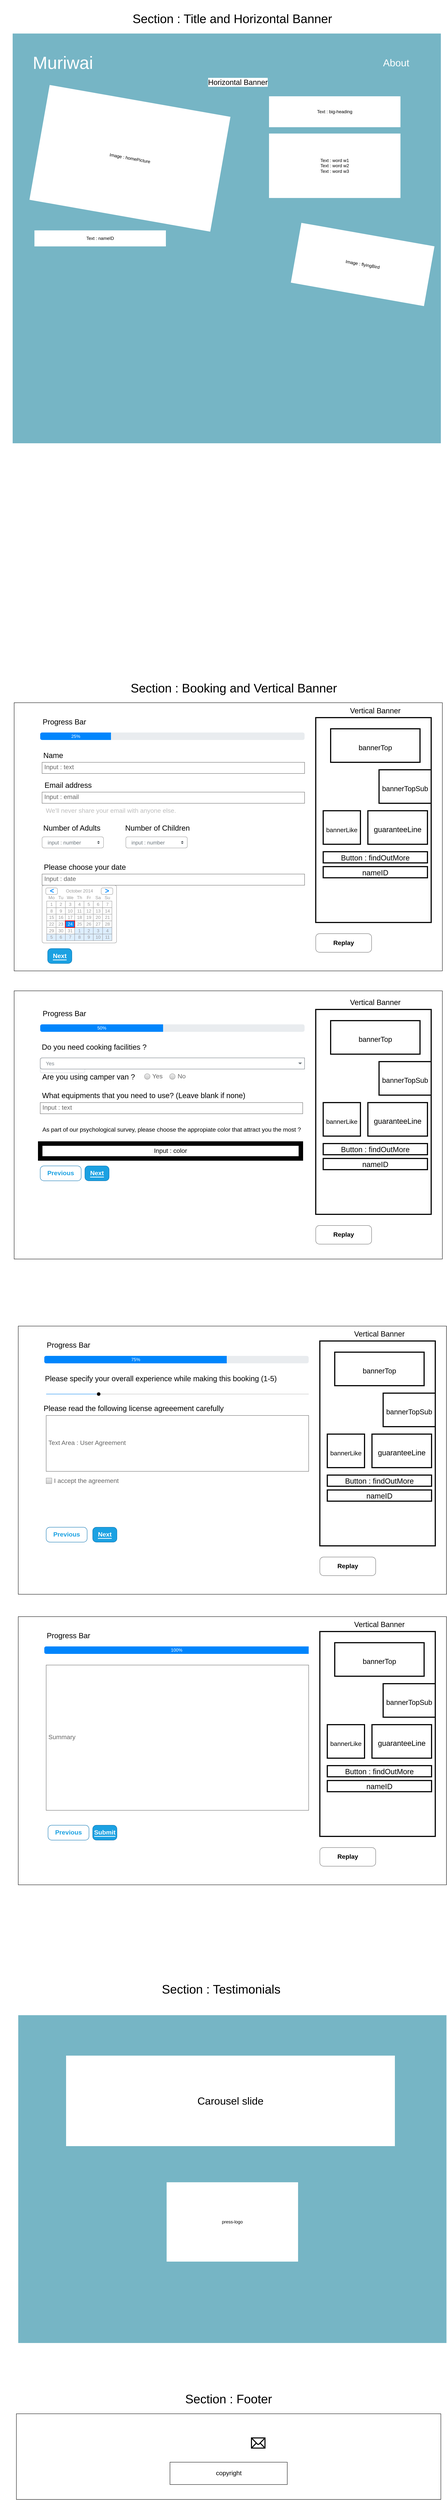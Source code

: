 <mxfile version="14.7.6" type="device"><diagram name="Page-1" id="c9db0220-8083-56f3-ca83-edcdcd058819"><mxGraphModel dx="4755" dy="4338.5" grid="1" gridSize="10" guides="1" tooltips="1" connect="1" arrows="1" fold="1" page="1" pageScale="1.5" pageWidth="826" pageHeight="1169" background="#ffffff" math="0" shadow="0"><root><mxCell id="0" style=";html=1;"/><mxCell id="1" style=";html=1;" parent="0"/><mxCell id="3d76a8aef4d5c911-1" value="" style="html=1;shadow=0;dashed=0;shape=mxgraph.bootstrap.rect;strokeColor=none;whiteSpace=wrap;rounded=0;fontSize=12;fontColor=#000000;align=center;fillColor=#76b5c5;" parent="1" vertex="1"><mxGeometry x="45" y="-1640" width="1150" height="1100" as="geometry"/></mxCell><mxCell id="3d76a8aef4d5c911-2" value="&lt;font style=&quot;font-size: 47px&quot; color=&quot;#FFFFFF&quot;&gt;Muriwai&lt;/font&gt;" style="html=1;shadow=0;dashed=0;fillColor=none;strokeColor=none;shape=mxgraph.bootstrap.rect;fontColor=#999999;fontSize=14;whiteSpace=wrap;strokeWidth=17;" parent="3d76a8aef4d5c911-1" vertex="1"><mxGeometry width="270" height="157.612" as="geometry"/></mxCell><mxCell id="3d76a8aef4d5c911-10" value="&lt;font style=&quot;font-size: 27px&quot; color=&quot;#FFFFFF&quot;&gt;About&lt;/font&gt;" style="html=1;shadow=0;dashed=0;fillColor=none;strokeColor=none;shape=mxgraph.bootstrap.rect;fontColor=#999999;whiteSpace=wrap;" parent="3d76a8aef4d5c911-1" vertex="1"><mxGeometry x="910" width="240" height="157.612" as="geometry"/></mxCell><mxCell id="VClhwx2VNeh-4XmsQfvC-4" value="Image : homePicture" style="rounded=0;whiteSpace=wrap;html=1;strokeWidth=3;strokeColor=#FFFFFF;rotation=10;fillColor=#FFFFFF;" vertex="1" parent="3d76a8aef4d5c911-1"><mxGeometry x="70" y="180" width="490" height="310" as="geometry"/></mxCell><mxCell id="VClhwx2VNeh-4XmsQfvC-5" value="Text : big-heading" style="rounded=0;whiteSpace=wrap;html=1;strokeColor=#FFFFFF;strokeWidth=3;fillColor=#FFFFFF;" vertex="1" parent="3d76a8aef4d5c911-1"><mxGeometry x="690" y="170" width="350" height="80" as="geometry"/></mxCell><mxCell id="VClhwx2VNeh-4XmsQfvC-6" value="&lt;div&gt;Text : word w1&lt;/div&gt;&lt;div&gt;Text : word w2&lt;/div&gt;&lt;div&gt;Text : word w3&lt;br&gt;&lt;/div&gt;" style="rounded=0;whiteSpace=wrap;html=1;strokeColor=#FFFFFF;strokeWidth=3;fillColor=#FFFFFF;" vertex="1" parent="3d76a8aef4d5c911-1"><mxGeometry x="690" y="270" width="350" height="170" as="geometry"/></mxCell><mxCell id="VClhwx2VNeh-4XmsQfvC-7" value="Image : flyingBird" style="rounded=0;whiteSpace=wrap;html=1;strokeWidth=3;strokeColor=#FFFFFF;rotation=10;fillColor=#FFFFFF;" vertex="1" parent="3d76a8aef4d5c911-1"><mxGeometry x="760" y="540" width="360" height="160" as="geometry"/></mxCell><mxCell id="VClhwx2VNeh-4XmsQfvC-9" value="Text : nameID" style="rounded=0;whiteSpace=wrap;html=1;strokeColor=#FFFFFF;strokeWidth=3;fillColor=#FFFFFF;" vertex="1" parent="3d76a8aef4d5c911-1"><mxGeometry x="60" y="530" width="350" height="40" as="geometry"/></mxCell><mxCell id="VClhwx2VNeh-4XmsQfvC-30" value="Horizontal Banner" style="text;html=1;strokeColor=none;fillColor=none;align=center;verticalAlign=middle;whiteSpace=wrap;rounded=0;labelBackgroundColor=#FFFFFF;fontSize=20;fontColor=#000000;" vertex="1" parent="3d76a8aef4d5c911-1"><mxGeometry x="510" y="120.0" width="190" height="20" as="geometry"/></mxCell><mxCell id="VClhwx2VNeh-4XmsQfvC-10" value="Section : Title and Horizontal Banner" style="text;html=1;strokeColor=none;fillColor=none;align=center;verticalAlign=middle;whiteSpace=wrap;rounded=0;fontSize=33;" vertex="1" parent="1"><mxGeometry x="330" y="-1730" width="610" height="100" as="geometry"/></mxCell><mxCell id="VClhwx2VNeh-4XmsQfvC-123" value="" style="group" vertex="1" connectable="0" parent="1"><mxGeometry x="49" y="940" width="1150" height="720" as="geometry"/></mxCell><mxCell id="VClhwx2VNeh-4XmsQfvC-124" value="" style="html=1;shadow=0;dashed=0;shape=mxgraph.bootstrap.rect;whiteSpace=wrap;rounded=0;fontSize=12;align=center;labelBackgroundColor=#FFFFFF;fillColor=#FFFFFF;" vertex="1" parent="VClhwx2VNeh-4XmsQfvC-123"><mxGeometry y="-10" width="1150" height="720" as="geometry"/></mxCell><mxCell id="VClhwx2VNeh-4XmsQfvC-125" value="" style="rounded=0;whiteSpace=wrap;html=1;strokeWidth=3;fillColor=#FFFFFF;" vertex="1" parent="VClhwx2VNeh-4XmsQfvC-123"><mxGeometry x="810" y="40" width="310" height="550" as="geometry"/></mxCell><mxCell id="VClhwx2VNeh-4XmsQfvC-126" value="Replay" style="strokeWidth=1;shadow=0;dashed=0;align=center;html=1;shape=mxgraph.mockup.buttons.button;strokeColor=#666666;mainText=;buttonStyle=round;fontSize=17;fontStyle=1;whiteSpace=wrap;labelBackgroundColor=#FFFFFF;fillColor=none;" vertex="1" parent="VClhwx2VNeh-4XmsQfvC-123"><mxGeometry x="810" y="620" width="150" height="50" as="geometry"/></mxCell><mxCell id="VClhwx2VNeh-4XmsQfvC-127" value="&lt;font style=&quot;font-size: 19px&quot;&gt;bannerTop&lt;/font&gt;" style="rounded=0;whiteSpace=wrap;html=1;labelBackgroundColor=#FFFFFF;fontSize=33;fontColor=#000000;strokeColor=#000000;strokeWidth=3;fillColor=none;" vertex="1" parent="VClhwx2VNeh-4XmsQfvC-123"><mxGeometry x="850" y="70" width="240" height="90" as="geometry"/></mxCell><mxCell id="VClhwx2VNeh-4XmsQfvC-128" value="&lt;font style=&quot;font-size: 19px&quot;&gt;bannerTopSub&lt;/font&gt;" style="rounded=0;whiteSpace=wrap;html=1;labelBackgroundColor=#FFFFFF;fontSize=33;fontColor=#000000;strokeColor=#000000;strokeWidth=3;fillColor=none;" vertex="1" parent="VClhwx2VNeh-4XmsQfvC-123"><mxGeometry x="980" y="180" width="140" height="90" as="geometry"/></mxCell><mxCell id="VClhwx2VNeh-4XmsQfvC-129" value="&lt;font style=&quot;font-size: 17px&quot;&gt;bannerLike&lt;/font&gt;" style="rounded=0;whiteSpace=wrap;html=1;labelBackgroundColor=#FFFFFF;fontSize=33;fontColor=#000000;strokeColor=#000000;strokeWidth=3;fillColor=none;" vertex="1" parent="VClhwx2VNeh-4XmsQfvC-123"><mxGeometry x="830" y="290" width="100" height="90" as="geometry"/></mxCell><mxCell id="VClhwx2VNeh-4XmsQfvC-130" value="&lt;font style=&quot;font-size: 20px&quot;&gt;guaranteeLine&lt;/font&gt;" style="rounded=0;whiteSpace=wrap;html=1;labelBackgroundColor=#FFFFFF;fontSize=33;fontColor=#000000;strokeColor=#000000;strokeWidth=3;fillColor=none;" vertex="1" parent="VClhwx2VNeh-4XmsQfvC-123"><mxGeometry x="950" y="290" width="160" height="90" as="geometry"/></mxCell><mxCell id="VClhwx2VNeh-4XmsQfvC-131" value="&lt;font style=&quot;font-size: 20px;&quot;&gt;Button : findOutMore&lt;br style=&quot;font-size: 20px;&quot;&gt;&lt;/font&gt;" style="rounded=0;whiteSpace=wrap;html=1;labelBackgroundColor=#FFFFFF;fontSize=20;fontColor=#000000;strokeColor=#000000;strokeWidth=3;fillColor=none;" vertex="1" parent="VClhwx2VNeh-4XmsQfvC-123"><mxGeometry x="830" y="400" width="280" height="30" as="geometry"/></mxCell><mxCell id="VClhwx2VNeh-4XmsQfvC-132" value="nameID" style="rounded=0;whiteSpace=wrap;html=1;labelBackgroundColor=#FFFFFF;fontSize=20;fontColor=#000000;strokeColor=#000000;strokeWidth=3;fillColor=none;" vertex="1" parent="VClhwx2VNeh-4XmsQfvC-123"><mxGeometry x="830" y="440" width="280" height="30" as="geometry"/></mxCell><mxCell id="VClhwx2VNeh-4XmsQfvC-133" value="Vertical Banner" style="text;html=1;strokeColor=none;fillColor=none;align=center;verticalAlign=middle;whiteSpace=wrap;rounded=0;labelBackgroundColor=#FFFFFF;fontSize=20;fontColor=#000000;" vertex="1" parent="VClhwx2VNeh-4XmsQfvC-123"><mxGeometry x="875" y="10" width="190" height="20" as="geometry"/></mxCell><mxCell id="VClhwx2VNeh-4XmsQfvC-134" value="Do you need cooking facilities ?" style="text;html=1;strokeColor=none;fillColor=none;align=center;verticalAlign=middle;whiteSpace=wrap;rounded=0;labelBackgroundColor=#FFFFFF;fontSize=20;fontColor=#000000;" vertex="1" parent="VClhwx2VNeh-4XmsQfvC-123"><mxGeometry x="10" y="130" width="410" height="20" as="geometry"/></mxCell><mxCell id="VClhwx2VNeh-4XmsQfvC-135" value="Progress Bar" style="text;html=1;strokeColor=none;fillColor=none;align=center;verticalAlign=middle;whiteSpace=wrap;rounded=0;labelBackgroundColor=#FFFFFF;fontSize=20;fontColor=#000000;" vertex="1" parent="VClhwx2VNeh-4XmsQfvC-123"><mxGeometry x="40" y="40" width="190" height="20" as="geometry"/></mxCell><mxCell id="VClhwx2VNeh-4XmsQfvC-136" value="Are you using camper van ?" style="text;html=1;strokeColor=none;fillColor=none;align=center;verticalAlign=middle;whiteSpace=wrap;rounded=0;labelBackgroundColor=#FFFFFF;fontSize=20;fontColor=#000000;" vertex="1" parent="VClhwx2VNeh-4XmsQfvC-123"><mxGeometry x="50" y="210" width="300" height="20" as="geometry"/></mxCell><mxCell id="VClhwx2VNeh-4XmsQfvC-138" value="What equipments that you need to use? (Leave blank if none)" style="text;html=1;strokeColor=none;fillColor=none;align=center;verticalAlign=middle;whiteSpace=wrap;rounded=0;labelBackgroundColor=#FFFFFF;fontSize=20;fontColor=#000000;" vertex="1" parent="VClhwx2VNeh-4XmsQfvC-123"><mxGeometry x="62.5" y="260" width="570" height="20" as="geometry"/></mxCell><mxCell id="VClhwx2VNeh-4XmsQfvC-139" value="&lt;font style=&quot;font-size: 16px&quot;&gt;As part of our psychological survey, please choose the appropiate color that attract you the most ?&lt;/font&gt;" style="text;html=1;strokeColor=none;fillColor=none;align=center;verticalAlign=middle;whiteSpace=wrap;rounded=0;labelBackgroundColor=#FFFFFF;fontSize=20;fontColor=#000000;" vertex="1" parent="VClhwx2VNeh-4XmsQfvC-123"><mxGeometry x="-37.5" y="350" width="920" height="20" as="geometry"/></mxCell><mxCell id="VClhwx2VNeh-4XmsQfvC-141" value="&lt;span style=&quot;background-color: rgb(27 , 161 , 226)&quot;&gt;Next&lt;/span&gt;" style="strokeWidth=1;shadow=0;dashed=0;align=center;html=1;shape=mxgraph.mockup.buttons.button;strokeColor=#006EAF;mainText=;buttonStyle=round;fontSize=17;fontStyle=1;whiteSpace=wrap;labelBackgroundColor=#FFFFFF;fillColor=#1ba1e2;fontColor=#ffffff;" vertex="1" parent="VClhwx2VNeh-4XmsQfvC-123"><mxGeometry x="190" y="460" width="65" height="40" as="geometry"/></mxCell><mxCell id="VClhwx2VNeh-4XmsQfvC-143" value="Input : text" style="strokeWidth=1;shadow=0;dashed=0;align=center;html=1;shape=mxgraph.mockup.text.textBox;fontColor=#666666;align=left;fontSize=17;spacingLeft=4;spacingTop=-3;strokeColor=#666666;mainText=;labelBackgroundColor=#FFFFFF;fillColor=#FFFFFF;" vertex="1" parent="VClhwx2VNeh-4XmsQfvC-123"><mxGeometry x="70" y="290" width="705" height="30" as="geometry"/></mxCell><mxCell id="VClhwx2VNeh-4XmsQfvC-198" value="" style="html=1;shadow=0;dashed=0;shape=mxgraph.bootstrap.rrect;rSize=5;fillColor=#E9ECEF;strokeColor=none;labelBackgroundColor=#FFFFFF;fontSize=17;fontColor=#BDBDBD;" vertex="1" parent="VClhwx2VNeh-4XmsQfvC-123"><mxGeometry x="70" y="80" width="710" height="20" as="geometry"/></mxCell><mxCell id="VClhwx2VNeh-4XmsQfvC-199" value="50%" style="html=1;shadow=0;dashed=0;shape=mxgraph.bootstrap.leftButton;rSize=5;fillColor=#0085FC;strokeColor=none;fontColor=#ffffff;resizeHeight=1;" vertex="1" parent="VClhwx2VNeh-4XmsQfvC-198"><mxGeometry width="330" height="20" relative="1" as="geometry"/></mxCell><mxCell id="VClhwx2VNeh-4XmsQfvC-206" value="" style="html=1;shadow=0;dashed=0;shape=mxgraph.bootstrap.rrect;rSize=5;strokeColor=#CED4DA;html=1;whiteSpace=wrap;fillColor=#FFFFFF;fontColor=#7D868C;align=left;spacing=15;spacingLeft=40;fontSize=14;labelBackgroundColor=#FFFFFF;" vertex="1" parent="VClhwx2VNeh-4XmsQfvC-123"><mxGeometry x="70" y="170" width="120" height="40" as="geometry"/></mxCell><mxCell id="VClhwx2VNeh-4XmsQfvC-207" value="Yes" style="html=1;shadow=0;dashed=0;shape=mxgraph.bootstrap.leftButton;strokeColor=#6C757D;gradientColor=inherit;fontColor=inherit;fillColor=inherit;rSize=5;perimeter=none;whiteSpace=wrap;resizeHeight=1;fontSize=14;align=left;spacing=15;" vertex="1" parent="VClhwx2VNeh-4XmsQfvC-206"><mxGeometry width="710" height="30" relative="1" as="geometry"/></mxCell><mxCell id="VClhwx2VNeh-4XmsQfvC-208" value="" style="shape=triangle;direction=south;fillColor=#6C767D;strokeColor=none;perimeter=none;" vertex="1" parent="VClhwx2VNeh-4XmsQfvC-207"><mxGeometry x="1" y="0.5" width="10" height="5" relative="1" as="geometry"><mxPoint x="-17" y="-2.5" as="offset"/></mxGeometry></mxCell><mxCell id="VClhwx2VNeh-4XmsQfvC-209" value="Yes" style="shape=ellipse;fillColor=#eeeeee;strokeColor=#999999;gradientColor=#cccccc;html=1;align=left;spacingLeft=4;fontSize=17;fontColor=#666666;labelPosition=right;shadow=0;labelBackgroundColor=#FFFFFF;" vertex="1" parent="VClhwx2VNeh-4XmsQfvC-123"><mxGeometry x="350" y="212.5" width="15" height="15" as="geometry"/></mxCell><mxCell id="VClhwx2VNeh-4XmsQfvC-210" value="No" style="shape=ellipse;fillColor=#eeeeee;strokeColor=#999999;gradientColor=#cccccc;html=1;align=left;spacingLeft=4;fontSize=17;fontColor=#666666;labelPosition=right;shadow=0;labelBackgroundColor=#FFFFFF;" vertex="1" parent="VClhwx2VNeh-4XmsQfvC-123"><mxGeometry x="417.5" y="212.5" width="15" height="15" as="geometry"/></mxCell><mxCell id="VClhwx2VNeh-4XmsQfvC-214" value="&lt;font color=&quot;#000000&quot;&gt;Input : color&lt;br&gt;&lt;/font&gt;" style="rounded=0;whiteSpace=wrap;html=1;labelBackgroundColor=#FFFFFF;fontSize=17;fontColor=#BDBDBD;strokeWidth=12;fillColor=#FFFFFF;" vertex="1" parent="VClhwx2VNeh-4XmsQfvC-123"><mxGeometry x="70" y="400" width="700" height="40" as="geometry"/></mxCell><mxCell id="VClhwx2VNeh-4XmsQfvC-302" value="&lt;span style=&quot;&quot;&gt;Previous&lt;/span&gt;" style="strokeWidth=1;shadow=0;dashed=0;align=center;html=1;shape=mxgraph.mockup.buttons.button;strokeColor=#006EAF;mainText=;buttonStyle=round;fontSize=17;fontStyle=1;whiteSpace=wrap;labelBackgroundColor=#FFFFFF;fontColor=#1BA1E2;fillColor=#FFFFFF;" vertex="1" parent="VClhwx2VNeh-4XmsQfvC-123"><mxGeometry x="70" y="460" width="110" height="40" as="geometry"/></mxCell><mxCell id="VClhwx2VNeh-4XmsQfvC-217" value="" style="group" vertex="1" connectable="0" parent="1"><mxGeometry x="60" y="1830" width="1150" height="720" as="geometry"/></mxCell><mxCell id="VClhwx2VNeh-4XmsQfvC-218" value="" style="html=1;shadow=0;dashed=0;shape=mxgraph.bootstrap.rect;whiteSpace=wrap;rounded=0;fontSize=12;align=center;labelBackgroundColor=#FFFFFF;fillColor=#FFFFFF;" vertex="1" parent="VClhwx2VNeh-4XmsQfvC-217"><mxGeometry width="1150" height="720" as="geometry"/></mxCell><mxCell id="VClhwx2VNeh-4XmsQfvC-219" value="" style="rounded=0;whiteSpace=wrap;html=1;strokeWidth=3;fillColor=#FFFFFF;" vertex="1" parent="VClhwx2VNeh-4XmsQfvC-217"><mxGeometry x="810" y="40" width="310" height="550" as="geometry"/></mxCell><mxCell id="VClhwx2VNeh-4XmsQfvC-220" value="Replay" style="strokeWidth=1;shadow=0;dashed=0;align=center;html=1;shape=mxgraph.mockup.buttons.button;strokeColor=#666666;mainText=;buttonStyle=round;fontSize=17;fontStyle=1;whiteSpace=wrap;labelBackgroundColor=#FFFFFF;fillColor=none;" vertex="1" parent="VClhwx2VNeh-4XmsQfvC-217"><mxGeometry x="810" y="620" width="150" height="50" as="geometry"/></mxCell><mxCell id="VClhwx2VNeh-4XmsQfvC-221" value="&lt;font style=&quot;font-size: 19px&quot;&gt;bannerTop&lt;/font&gt;" style="rounded=0;whiteSpace=wrap;html=1;labelBackgroundColor=#FFFFFF;fontSize=33;fontColor=#000000;strokeColor=#000000;strokeWidth=3;fillColor=none;" vertex="1" parent="VClhwx2VNeh-4XmsQfvC-217"><mxGeometry x="850" y="70" width="240" height="90" as="geometry"/></mxCell><mxCell id="VClhwx2VNeh-4XmsQfvC-222" value="&lt;font style=&quot;font-size: 19px&quot;&gt;bannerTopSub&lt;/font&gt;" style="rounded=0;whiteSpace=wrap;html=1;labelBackgroundColor=#FFFFFF;fontSize=33;fontColor=#000000;strokeColor=#000000;strokeWidth=3;fillColor=none;" vertex="1" parent="VClhwx2VNeh-4XmsQfvC-217"><mxGeometry x="980" y="180" width="140" height="90" as="geometry"/></mxCell><mxCell id="VClhwx2VNeh-4XmsQfvC-223" value="&lt;font style=&quot;font-size: 17px&quot;&gt;bannerLike&lt;/font&gt;" style="rounded=0;whiteSpace=wrap;html=1;labelBackgroundColor=#FFFFFF;fontSize=33;fontColor=#000000;strokeColor=#000000;strokeWidth=3;fillColor=none;" vertex="1" parent="VClhwx2VNeh-4XmsQfvC-217"><mxGeometry x="830" y="290" width="100" height="90" as="geometry"/></mxCell><mxCell id="VClhwx2VNeh-4XmsQfvC-224" value="&lt;font style=&quot;font-size: 20px&quot;&gt;guaranteeLine&lt;/font&gt;" style="rounded=0;whiteSpace=wrap;html=1;labelBackgroundColor=#FFFFFF;fontSize=33;fontColor=#000000;strokeColor=#000000;strokeWidth=3;fillColor=none;" vertex="1" parent="VClhwx2VNeh-4XmsQfvC-217"><mxGeometry x="950" y="290" width="160" height="90" as="geometry"/></mxCell><mxCell id="VClhwx2VNeh-4XmsQfvC-225" value="&lt;font style=&quot;font-size: 20px;&quot;&gt;Button : findOutMore&lt;br style=&quot;font-size: 20px;&quot;&gt;&lt;/font&gt;" style="rounded=0;whiteSpace=wrap;html=1;labelBackgroundColor=#FFFFFF;fontSize=20;fontColor=#000000;strokeColor=#000000;strokeWidth=3;fillColor=none;" vertex="1" parent="VClhwx2VNeh-4XmsQfvC-217"><mxGeometry x="830" y="400" width="280" height="30" as="geometry"/></mxCell><mxCell id="VClhwx2VNeh-4XmsQfvC-226" value="nameID" style="rounded=0;whiteSpace=wrap;html=1;labelBackgroundColor=#FFFFFF;fontSize=20;fontColor=#000000;strokeColor=#000000;strokeWidth=3;fillColor=none;" vertex="1" parent="VClhwx2VNeh-4XmsQfvC-217"><mxGeometry x="830" y="440" width="280" height="30" as="geometry"/></mxCell><mxCell id="VClhwx2VNeh-4XmsQfvC-227" value="Vertical Banner" style="text;html=1;strokeColor=none;fillColor=none;align=center;verticalAlign=middle;whiteSpace=wrap;rounded=0;labelBackgroundColor=#FFFFFF;fontSize=20;fontColor=#000000;" vertex="1" parent="VClhwx2VNeh-4XmsQfvC-217"><mxGeometry x="875" y="10" width="190" height="20" as="geometry"/></mxCell><mxCell id="VClhwx2VNeh-4XmsQfvC-228" value="Please specify your overall experience while making this booking (1-5)" style="text;html=1;strokeColor=none;fillColor=none;align=center;verticalAlign=middle;whiteSpace=wrap;rounded=0;labelBackgroundColor=#FFFFFF;fontSize=20;fontColor=#000000;" vertex="1" parent="VClhwx2VNeh-4XmsQfvC-217"><mxGeometry x="32.5" y="130" width="700" height="20" as="geometry"/></mxCell><mxCell id="VClhwx2VNeh-4XmsQfvC-229" value="Progress Bar" style="text;html=1;strokeColor=none;fillColor=none;align=center;verticalAlign=middle;whiteSpace=wrap;rounded=0;labelBackgroundColor=#FFFFFF;fontSize=20;fontColor=#000000;" vertex="1" parent="VClhwx2VNeh-4XmsQfvC-217"><mxGeometry x="40" y="40" width="190" height="20" as="geometry"/></mxCell><mxCell id="VClhwx2VNeh-4XmsQfvC-230" value="Please read the following license agreeement carefully" style="text;html=1;strokeColor=none;fillColor=none;align=center;verticalAlign=middle;whiteSpace=wrap;rounded=0;labelBackgroundColor=#FFFFFF;fontSize=20;fontColor=#000000;" vertex="1" parent="VClhwx2VNeh-4XmsQfvC-217"><mxGeometry x="50" y="210" width="520" height="20" as="geometry"/></mxCell><mxCell id="VClhwx2VNeh-4XmsQfvC-235" value="&lt;span style=&quot;background-color: rgb(27 , 161 , 226)&quot;&gt;Next&lt;/span&gt;" style="strokeWidth=1;shadow=0;dashed=0;align=center;html=1;shape=mxgraph.mockup.buttons.button;strokeColor=#006EAF;mainText=;buttonStyle=round;fontSize=17;fontStyle=1;whiteSpace=wrap;labelBackgroundColor=#FFFFFF;fillColor=#1ba1e2;fontColor=#ffffff;" vertex="1" parent="VClhwx2VNeh-4XmsQfvC-217"><mxGeometry x="200" y="540" width="65" height="40" as="geometry"/></mxCell><mxCell id="VClhwx2VNeh-4XmsQfvC-237" value="Text Area : User Agreement" style="strokeWidth=1;shadow=0;dashed=0;align=center;html=1;shape=mxgraph.mockup.text.textBox;fontColor=#666666;align=left;fontSize=17;spacingLeft=4;spacingTop=-3;strokeColor=#666666;mainText=;labelBackgroundColor=#FFFFFF;fillColor=#FFFFFF;" vertex="1" parent="VClhwx2VNeh-4XmsQfvC-217"><mxGeometry x="75" y="240" width="705" height="150" as="geometry"/></mxCell><mxCell id="VClhwx2VNeh-4XmsQfvC-292" value="" style="html=1;shadow=0;dashed=0;shape=mxgraph.bootstrap.rrect;rSize=5;fillColor=#E9ECEF;strokeColor=none;labelBackgroundColor=#FFFFFF;fontSize=17;fontColor=#BDBDBD;" vertex="1" parent="VClhwx2VNeh-4XmsQfvC-217"><mxGeometry x="70" y="80" width="710" height="20" as="geometry"/></mxCell><mxCell id="VClhwx2VNeh-4XmsQfvC-293" value="75%" style="html=1;shadow=0;dashed=0;shape=mxgraph.bootstrap.leftButton;rSize=5;fillColor=#0085FC;strokeColor=none;fontColor=#ffffff;resizeHeight=1;" vertex="1" parent="VClhwx2VNeh-4XmsQfvC-292"><mxGeometry width="490" height="20" relative="1" as="geometry"/></mxCell><mxCell id="VClhwx2VNeh-4XmsQfvC-301" value="" style="html=1;verticalLabelPosition=bottom;labelBackgroundColor=#ffffff;verticalAlign=top;shadow=0;dashed=0;strokeWidth=1;shape=mxgraph.ios7ui.slider;barPos=20;strokeColor=#0080f0;strokeColor2=#a0a0a0;fontSize=17;fontColor=#BDBDBD;fillColor=#000000;" vertex="1" parent="VClhwx2VNeh-4XmsQfvC-217"><mxGeometry x="75" y="165" width="705" height="35" as="geometry"/></mxCell><mxCell id="VClhwx2VNeh-4XmsQfvC-303" value="I accept the agreement" style="strokeWidth=1;shadow=0;dashed=0;align=center;html=1;shape=mxgraph.mockup.forms.rrect;rSize=0;fillColor=#eeeeee;strokeColor=#999999;gradientColor=#cccccc;align=left;spacingLeft=4;fontSize=17;fontColor=#666666;labelPosition=right;labelBackgroundColor=#FFFFFF;" vertex="1" parent="VClhwx2VNeh-4XmsQfvC-217"><mxGeometry x="75" y="408" width="15" height="15" as="geometry"/></mxCell><mxCell id="VClhwx2VNeh-4XmsQfvC-305" value="&lt;span style=&quot;&quot;&gt;Previous&lt;/span&gt;" style="strokeWidth=1;shadow=0;dashed=0;align=center;html=1;shape=mxgraph.mockup.buttons.button;strokeColor=#006EAF;mainText=;buttonStyle=round;fontSize=17;fontStyle=1;whiteSpace=wrap;labelBackgroundColor=#FFFFFF;fontColor=#1BA1E2;fillColor=#FFFFFF;" vertex="1" parent="VClhwx2VNeh-4XmsQfvC-217"><mxGeometry x="75" y="540" width="110" height="40" as="geometry"/></mxCell><mxCell id="VClhwx2VNeh-4XmsQfvC-306" value="" style="group" vertex="1" connectable="0" parent="1"><mxGeometry x="60" y="2610" width="1150" height="820" as="geometry"/></mxCell><mxCell id="VClhwx2VNeh-4XmsQfvC-307" value="" style="html=1;shadow=0;dashed=0;shape=mxgraph.bootstrap.rect;whiteSpace=wrap;rounded=0;fontSize=12;align=center;labelBackgroundColor=#FFFFFF;fillColor=#FFFFFF;" vertex="1" parent="VClhwx2VNeh-4XmsQfvC-306"><mxGeometry width="1150" height="720" as="geometry"/></mxCell><mxCell id="VClhwx2VNeh-4XmsQfvC-308" value="" style="rounded=0;whiteSpace=wrap;html=1;strokeWidth=3;fillColor=#FFFFFF;" vertex="1" parent="VClhwx2VNeh-4XmsQfvC-306"><mxGeometry x="810" y="40" width="310" height="550" as="geometry"/></mxCell><mxCell id="VClhwx2VNeh-4XmsQfvC-309" value="Replay" style="strokeWidth=1;shadow=0;dashed=0;align=center;html=1;shape=mxgraph.mockup.buttons.button;strokeColor=#666666;mainText=;buttonStyle=round;fontSize=17;fontStyle=1;whiteSpace=wrap;labelBackgroundColor=#FFFFFF;fillColor=none;" vertex="1" parent="VClhwx2VNeh-4XmsQfvC-306"><mxGeometry x="810" y="620" width="150" height="50" as="geometry"/></mxCell><mxCell id="VClhwx2VNeh-4XmsQfvC-310" value="&lt;font style=&quot;font-size: 19px&quot;&gt;bannerTop&lt;/font&gt;" style="rounded=0;whiteSpace=wrap;html=1;labelBackgroundColor=#FFFFFF;fontSize=33;fontColor=#000000;strokeColor=#000000;strokeWidth=3;fillColor=none;" vertex="1" parent="VClhwx2VNeh-4XmsQfvC-306"><mxGeometry x="850" y="70" width="240" height="90" as="geometry"/></mxCell><mxCell id="VClhwx2VNeh-4XmsQfvC-311" value="&lt;font style=&quot;font-size: 19px&quot;&gt;bannerTopSub&lt;/font&gt;" style="rounded=0;whiteSpace=wrap;html=1;labelBackgroundColor=#FFFFFF;fontSize=33;fontColor=#000000;strokeColor=#000000;strokeWidth=3;fillColor=none;" vertex="1" parent="VClhwx2VNeh-4XmsQfvC-306"><mxGeometry x="980" y="180" width="140" height="90" as="geometry"/></mxCell><mxCell id="VClhwx2VNeh-4XmsQfvC-312" value="&lt;font style=&quot;font-size: 17px&quot;&gt;bannerLike&lt;/font&gt;" style="rounded=0;whiteSpace=wrap;html=1;labelBackgroundColor=#FFFFFF;fontSize=33;fontColor=#000000;strokeColor=#000000;strokeWidth=3;fillColor=none;" vertex="1" parent="VClhwx2VNeh-4XmsQfvC-306"><mxGeometry x="830" y="290" width="100" height="90" as="geometry"/></mxCell><mxCell id="VClhwx2VNeh-4XmsQfvC-313" value="&lt;font style=&quot;font-size: 20px&quot;&gt;guaranteeLine&lt;/font&gt;" style="rounded=0;whiteSpace=wrap;html=1;labelBackgroundColor=#FFFFFF;fontSize=33;fontColor=#000000;strokeColor=#000000;strokeWidth=3;fillColor=none;" vertex="1" parent="VClhwx2VNeh-4XmsQfvC-306"><mxGeometry x="950" y="290" width="160" height="90" as="geometry"/></mxCell><mxCell id="VClhwx2VNeh-4XmsQfvC-314" value="&lt;font style=&quot;font-size: 20px;&quot;&gt;Button : findOutMore&lt;br style=&quot;font-size: 20px;&quot;&gt;&lt;/font&gt;" style="rounded=0;whiteSpace=wrap;html=1;labelBackgroundColor=#FFFFFF;fontSize=20;fontColor=#000000;strokeColor=#000000;strokeWidth=3;fillColor=none;" vertex="1" parent="VClhwx2VNeh-4XmsQfvC-306"><mxGeometry x="830" y="400" width="280" height="30" as="geometry"/></mxCell><mxCell id="VClhwx2VNeh-4XmsQfvC-315" value="nameID" style="rounded=0;whiteSpace=wrap;html=1;labelBackgroundColor=#FFFFFF;fontSize=20;fontColor=#000000;strokeColor=#000000;strokeWidth=3;fillColor=none;" vertex="1" parent="VClhwx2VNeh-4XmsQfvC-306"><mxGeometry x="830" y="440" width="280" height="30" as="geometry"/></mxCell><mxCell id="VClhwx2VNeh-4XmsQfvC-316" value="Vertical Banner" style="text;html=1;strokeColor=none;fillColor=none;align=center;verticalAlign=middle;whiteSpace=wrap;rounded=0;labelBackgroundColor=#FFFFFF;fontSize=20;fontColor=#000000;" vertex="1" parent="VClhwx2VNeh-4XmsQfvC-306"><mxGeometry x="875" y="10" width="190" height="20" as="geometry"/></mxCell><mxCell id="VClhwx2VNeh-4XmsQfvC-318" value="Progress Bar" style="text;html=1;strokeColor=none;fillColor=none;align=center;verticalAlign=middle;whiteSpace=wrap;rounded=0;labelBackgroundColor=#FFFFFF;fontSize=20;fontColor=#000000;" vertex="1" parent="VClhwx2VNeh-4XmsQfvC-306"><mxGeometry x="40" y="40" width="190" height="20" as="geometry"/></mxCell><mxCell id="VClhwx2VNeh-4XmsQfvC-325" value="Summary" style="strokeWidth=1;shadow=0;dashed=0;align=center;html=1;shape=mxgraph.mockup.text.textBox;fontColor=#666666;align=left;fontSize=17;spacingLeft=4;spacingTop=-3;strokeColor=#666666;mainText=;labelBackgroundColor=#FFFFFF;fillColor=#FFFFFF;" vertex="1" parent="VClhwx2VNeh-4XmsQfvC-306"><mxGeometry x="75" y="130" width="705" height="390" as="geometry"/></mxCell><mxCell id="VClhwx2VNeh-4XmsQfvC-381" value="" style="html=1;shadow=0;dashed=0;shape=mxgraph.bootstrap.rrect;rSize=5;fillColor=#E9ECEF;strokeColor=none;labelBackgroundColor=#FFFFFF;fontSize=17;fontColor=#BDBDBD;" vertex="1" parent="VClhwx2VNeh-4XmsQfvC-306"><mxGeometry x="70" y="80" width="710" height="20" as="geometry"/></mxCell><mxCell id="VClhwx2VNeh-4XmsQfvC-382" value="100%" style="html=1;shadow=0;dashed=0;shape=mxgraph.bootstrap.leftButton;rSize=5;fillColor=#0085FC;strokeColor=none;fontColor=#ffffff;resizeHeight=1;" vertex="1" parent="VClhwx2VNeh-4XmsQfvC-381"><mxGeometry width="710" height="20" relative="1" as="geometry"/></mxCell><mxCell id="VClhwx2VNeh-4XmsQfvC-389" value="&lt;span style=&quot;background-color: rgb(27 , 161 , 226)&quot;&gt;&lt;font color=&quot;#FFFFFF&quot;&gt;Submit&lt;/font&gt;&lt;/span&gt;" style="strokeWidth=1;shadow=0;dashed=0;align=center;html=1;shape=mxgraph.mockup.buttons.button;strokeColor=#006EAF;mainText=;buttonStyle=round;fontSize=17;fontStyle=1;whiteSpace=wrap;labelBackgroundColor=#FFFFFF;fillColor=#1ba1e2;fontColor=#ffffff;" vertex="1" parent="VClhwx2VNeh-4XmsQfvC-306"><mxGeometry x="200" y="560" width="65" height="40" as="geometry"/></mxCell><mxCell id="VClhwx2VNeh-4XmsQfvC-390" value="&lt;span style=&quot;&quot;&gt;Previous&lt;/span&gt;" style="strokeWidth=1;shadow=0;dashed=0;align=center;html=1;shape=mxgraph.mockup.buttons.button;strokeColor=#006EAF;mainText=;buttonStyle=round;fontSize=17;fontStyle=1;whiteSpace=wrap;labelBackgroundColor=#FFFFFF;fontColor=#1BA1E2;fillColor=#FFFFFF;" vertex="1" parent="VClhwx2VNeh-4XmsQfvC-306"><mxGeometry x="80" y="560" width="110" height="40" as="geometry"/></mxCell><mxCell id="VClhwx2VNeh-4XmsQfvC-427" value="" style="group" vertex="1" connectable="0" parent="1"><mxGeometry x="49" y="66.5" width="1150" height="810" as="geometry"/></mxCell><mxCell id="VClhwx2VNeh-4XmsQfvC-12" value="Section : Booking and Vertical Banner" style="text;html=1;strokeColor=none;fillColor=none;align=center;verticalAlign=middle;whiteSpace=wrap;rounded=0;fontSize=33;" vertex="1" parent="VClhwx2VNeh-4XmsQfvC-427"><mxGeometry x="275" width="630" height="100" as="geometry"/></mxCell><mxCell id="VClhwx2VNeh-4XmsQfvC-119" value="" style="group" vertex="1" connectable="0" parent="VClhwx2VNeh-4XmsQfvC-427"><mxGeometry y="90" width="1150" height="720" as="geometry"/></mxCell><mxCell id="VClhwx2VNeh-4XmsQfvC-13" value="" style="html=1;shadow=0;dashed=0;shape=mxgraph.bootstrap.rect;whiteSpace=wrap;rounded=0;fontSize=12;align=center;labelBackgroundColor=#FFFFFF;fillColor=#FFFFFF;" vertex="1" parent="VClhwx2VNeh-4XmsQfvC-119"><mxGeometry width="1150" height="720" as="geometry"/></mxCell><mxCell id="VClhwx2VNeh-4XmsQfvC-17" value="" style="rounded=0;whiteSpace=wrap;html=1;strokeWidth=3;fillColor=#FFFFFF;" vertex="1" parent="VClhwx2VNeh-4XmsQfvC-119"><mxGeometry x="810" y="40" width="310" height="550" as="geometry"/></mxCell><mxCell id="VClhwx2VNeh-4XmsQfvC-21" value="Replay" style="strokeWidth=1;shadow=0;dashed=0;align=center;html=1;shape=mxgraph.mockup.buttons.button;strokeColor=#666666;mainText=;buttonStyle=round;fontSize=17;fontStyle=1;whiteSpace=wrap;labelBackgroundColor=#FFFFFF;fillColor=none;" vertex="1" parent="VClhwx2VNeh-4XmsQfvC-119"><mxGeometry x="810" y="620" width="150" height="50" as="geometry"/></mxCell><mxCell id="VClhwx2VNeh-4XmsQfvC-22" value="&lt;font style=&quot;font-size: 19px&quot;&gt;bannerTop&lt;/font&gt;" style="rounded=0;whiteSpace=wrap;html=1;labelBackgroundColor=#FFFFFF;fontSize=33;fontColor=#000000;strokeColor=#000000;strokeWidth=3;fillColor=none;" vertex="1" parent="VClhwx2VNeh-4XmsQfvC-119"><mxGeometry x="850" y="70" width="240" height="90" as="geometry"/></mxCell><mxCell id="VClhwx2VNeh-4XmsQfvC-24" value="&lt;font style=&quot;font-size: 19px&quot;&gt;bannerTopSub&lt;/font&gt;" style="rounded=0;whiteSpace=wrap;html=1;labelBackgroundColor=#FFFFFF;fontSize=33;fontColor=#000000;strokeColor=#000000;strokeWidth=3;fillColor=none;" vertex="1" parent="VClhwx2VNeh-4XmsQfvC-119"><mxGeometry x="980" y="180" width="140" height="90" as="geometry"/></mxCell><mxCell id="VClhwx2VNeh-4XmsQfvC-25" value="&lt;font style=&quot;font-size: 17px&quot;&gt;bannerLike&lt;/font&gt;" style="rounded=0;whiteSpace=wrap;html=1;labelBackgroundColor=#FFFFFF;fontSize=33;fontColor=#000000;strokeColor=#000000;strokeWidth=3;fillColor=none;" vertex="1" parent="VClhwx2VNeh-4XmsQfvC-119"><mxGeometry x="830" y="290" width="100" height="90" as="geometry"/></mxCell><mxCell id="VClhwx2VNeh-4XmsQfvC-26" value="&lt;font style=&quot;font-size: 20px&quot;&gt;guaranteeLine&lt;/font&gt;" style="rounded=0;whiteSpace=wrap;html=1;labelBackgroundColor=#FFFFFF;fontSize=33;fontColor=#000000;strokeColor=#000000;strokeWidth=3;fillColor=none;" vertex="1" parent="VClhwx2VNeh-4XmsQfvC-119"><mxGeometry x="950" y="290" width="160" height="90" as="geometry"/></mxCell><mxCell id="VClhwx2VNeh-4XmsQfvC-27" value="&lt;font style=&quot;font-size: 20px;&quot;&gt;Button : findOutMore&lt;br style=&quot;font-size: 20px;&quot;&gt;&lt;/font&gt;" style="rounded=0;whiteSpace=wrap;html=1;labelBackgroundColor=#FFFFFF;fontSize=20;fontColor=#000000;strokeColor=#000000;strokeWidth=3;fillColor=none;" vertex="1" parent="VClhwx2VNeh-4XmsQfvC-119"><mxGeometry x="830" y="400" width="280" height="30" as="geometry"/></mxCell><mxCell id="VClhwx2VNeh-4XmsQfvC-28" value="nameID" style="rounded=0;whiteSpace=wrap;html=1;labelBackgroundColor=#FFFFFF;fontSize=20;fontColor=#000000;strokeColor=#000000;strokeWidth=3;fillColor=none;" vertex="1" parent="VClhwx2VNeh-4XmsQfvC-119"><mxGeometry x="830" y="440" width="280" height="30" as="geometry"/></mxCell><mxCell id="VClhwx2VNeh-4XmsQfvC-29" value="Vertical Banner" style="text;html=1;strokeColor=none;fillColor=none;align=center;verticalAlign=middle;whiteSpace=wrap;rounded=0;labelBackgroundColor=#FFFFFF;fontSize=20;fontColor=#000000;" vertex="1" parent="VClhwx2VNeh-4XmsQfvC-119"><mxGeometry x="875" y="10" width="190" height="20" as="geometry"/></mxCell><mxCell id="VClhwx2VNeh-4XmsQfvC-31" value="Name" style="text;html=1;strokeColor=none;fillColor=none;align=center;verticalAlign=middle;whiteSpace=wrap;rounded=0;labelBackgroundColor=#FFFFFF;fontSize=20;fontColor=#000000;" vertex="1" parent="VClhwx2VNeh-4XmsQfvC-119"><mxGeometry x="10" y="130" width="190" height="20" as="geometry"/></mxCell><mxCell id="VClhwx2VNeh-4XmsQfvC-37" value="Progress Bar" style="text;html=1;strokeColor=none;fillColor=none;align=center;verticalAlign=middle;whiteSpace=wrap;rounded=0;labelBackgroundColor=#FFFFFF;fontSize=20;fontColor=#000000;" vertex="1" parent="VClhwx2VNeh-4XmsQfvC-119"><mxGeometry x="40" y="40" width="190" height="20" as="geometry"/></mxCell><mxCell id="VClhwx2VNeh-4XmsQfvC-38" value="Email address" style="text;html=1;strokeColor=none;fillColor=none;align=center;verticalAlign=middle;whiteSpace=wrap;rounded=0;labelBackgroundColor=#FFFFFF;fontSize=20;fontColor=#000000;" vertex="1" parent="VClhwx2VNeh-4XmsQfvC-119"><mxGeometry x="50" y="210" width="190" height="20" as="geometry"/></mxCell><mxCell id="VClhwx2VNeh-4XmsQfvC-39" value="We'll never share your email with anyone else." style="text;html=1;strokeColor=none;fillColor=none;align=center;verticalAlign=middle;whiteSpace=wrap;rounded=0;labelBackgroundColor=#FFFFFF;fontSize=17;fontColor=#BDBDBD;" vertex="1" parent="VClhwx2VNeh-4XmsQfvC-119"><mxGeometry x="30" y="280" width="460" height="20" as="geometry"/></mxCell><mxCell id="VClhwx2VNeh-4XmsQfvC-40" value="Number of Adults" style="text;html=1;strokeColor=none;fillColor=none;align=center;verticalAlign=middle;whiteSpace=wrap;rounded=0;labelBackgroundColor=#FFFFFF;fontSize=20;fontColor=#000000;" vertex="1" parent="VClhwx2VNeh-4XmsQfvC-119"><mxGeometry x="60" y="325" width="190" height="20" as="geometry"/></mxCell><mxCell id="VClhwx2VNeh-4XmsQfvC-41" value="Number of Children" style="text;html=1;strokeColor=none;fillColor=none;align=center;verticalAlign=middle;whiteSpace=wrap;rounded=0;labelBackgroundColor=#FFFFFF;fontSize=20;fontColor=#000000;" vertex="1" parent="VClhwx2VNeh-4XmsQfvC-119"><mxGeometry x="290" y="325" width="190" height="20" as="geometry"/></mxCell><mxCell id="VClhwx2VNeh-4XmsQfvC-42" value="Please choose your date" style="text;html=1;strokeColor=none;fillColor=none;align=center;verticalAlign=middle;whiteSpace=wrap;rounded=0;labelBackgroundColor=#FFFFFF;fontSize=20;fontColor=#000000;" vertex="1" parent="VClhwx2VNeh-4XmsQfvC-119"><mxGeometry x="75" y="430" width="230" height="20" as="geometry"/></mxCell><mxCell id="VClhwx2VNeh-4XmsQfvC-44" value="&lt;span style=&quot;background-color: rgb(27 , 161 , 226)&quot;&gt;Next&lt;/span&gt;" style="strokeWidth=1;shadow=0;dashed=0;align=center;html=1;shape=mxgraph.mockup.buttons.button;strokeColor=#006EAF;mainText=;buttonStyle=round;fontSize=17;fontStyle=1;whiteSpace=wrap;labelBackgroundColor=#FFFFFF;fillColor=#1ba1e2;fontColor=#ffffff;" vertex="1" parent="VClhwx2VNeh-4XmsQfvC-119"><mxGeometry x="90" y="660" width="65" height="40" as="geometry"/></mxCell><mxCell id="VClhwx2VNeh-4XmsQfvC-47" value="Input : text" style="strokeWidth=1;shadow=0;dashed=0;align=center;html=1;shape=mxgraph.mockup.text.textBox;fontColor=#666666;align=left;fontSize=17;spacingLeft=4;spacingTop=-3;strokeColor=#666666;mainText=;labelBackgroundColor=#FFFFFF;fillColor=#FFFFFF;" vertex="1" parent="VClhwx2VNeh-4XmsQfvC-119"><mxGeometry x="75" y="160" width="705" height="30" as="geometry"/></mxCell><mxCell id="VClhwx2VNeh-4XmsQfvC-48" value="Input : email" style="strokeWidth=1;shadow=0;dashed=0;align=center;html=1;shape=mxgraph.mockup.text.textBox;fontColor=#666666;align=left;fontSize=17;spacingLeft=4;spacingTop=-3;strokeColor=#666666;mainText=;labelBackgroundColor=#FFFFFF;fillColor=#FFFFFF;" vertex="1" parent="VClhwx2VNeh-4XmsQfvC-119"><mxGeometry x="75" y="240" width="705" height="30" as="geometry"/></mxCell><mxCell id="VClhwx2VNeh-4XmsQfvC-50" value="" style="strokeWidth=1;shadow=0;dashed=0;align=center;html=1;shape=mxgraph.mockup.forms.rrect;rSize=5;strokeColor=#999999;fillColor=#ffffff;labelBackgroundColor=#FFFFFF;fontSize=17;fontColor=#BDBDBD;" vertex="1" parent="VClhwx2VNeh-4XmsQfvC-119"><mxGeometry x="75" y="490" width="200" height="155" as="geometry"/></mxCell><mxCell id="VClhwx2VNeh-4XmsQfvC-51" value="October 2014" style="strokeWidth=1;shadow=0;dashed=0;align=center;html=1;shape=mxgraph.mockup.forms.anchor;fontColor=#999999;" vertex="1" parent="VClhwx2VNeh-4XmsQfvC-50"><mxGeometry x="37.5" y="7.086" width="125" height="17.714" as="geometry"/></mxCell><mxCell id="VClhwx2VNeh-4XmsQfvC-52" value="&lt;" style="strokeWidth=1;shadow=0;dashed=0;align=center;html=1;shape=mxgraph.mockup.forms.rrect;rSize=4;strokeColor=#999999;fontColor=#008cff;fontSize=19;fontStyle=1;" vertex="1" parent="VClhwx2VNeh-4XmsQfvC-50"><mxGeometry x="10" y="7.086" width="31.25" height="17.714" as="geometry"/></mxCell><mxCell id="VClhwx2VNeh-4XmsQfvC-53" value="&gt;" style="strokeWidth=1;shadow=0;dashed=0;align=center;html=1;shape=mxgraph.mockup.forms.rrect;rSize=4;strokeColor=#999999;fontColor=#008cff;fontSize=19;fontStyle=1;" vertex="1" parent="VClhwx2VNeh-4XmsQfvC-50"><mxGeometry x="158.75" y="7.086" width="31.25" height="17.714" as="geometry"/></mxCell><mxCell id="VClhwx2VNeh-4XmsQfvC-54" value="Mo" style="strokeWidth=1;shadow=0;dashed=0;align=center;html=1;shape=mxgraph.mockup.forms.anchor;fontColor=#999999;" vertex="1" parent="VClhwx2VNeh-4XmsQfvC-50"><mxGeometry x="12.5" y="24.8" width="25" height="17.714" as="geometry"/></mxCell><mxCell id="VClhwx2VNeh-4XmsQfvC-55" value="Tu" style="strokeWidth=1;shadow=0;dashed=0;align=center;html=1;shape=mxgraph.mockup.forms.anchor;fontColor=#999999;" vertex="1" parent="VClhwx2VNeh-4XmsQfvC-50"><mxGeometry x="37.5" y="24.8" width="25" height="17.714" as="geometry"/></mxCell><mxCell id="VClhwx2VNeh-4XmsQfvC-56" value="We" style="strokeWidth=1;shadow=0;dashed=0;align=center;html=1;shape=mxgraph.mockup.forms.anchor;fontColor=#999999;" vertex="1" parent="VClhwx2VNeh-4XmsQfvC-50"><mxGeometry x="62.5" y="24.8" width="25" height="17.714" as="geometry"/></mxCell><mxCell id="VClhwx2VNeh-4XmsQfvC-57" value="Th" style="strokeWidth=1;shadow=0;dashed=0;align=center;html=1;shape=mxgraph.mockup.forms.anchor;fontColor=#999999;" vertex="1" parent="VClhwx2VNeh-4XmsQfvC-50"><mxGeometry x="87.5" y="24.8" width="25" height="17.714" as="geometry"/></mxCell><mxCell id="VClhwx2VNeh-4XmsQfvC-58" value="Fr" style="strokeWidth=1;shadow=0;dashed=0;align=center;html=1;shape=mxgraph.mockup.forms.anchor;fontColor=#999999;" vertex="1" parent="VClhwx2VNeh-4XmsQfvC-50"><mxGeometry x="112.5" y="24.8" width="25" height="17.714" as="geometry"/></mxCell><mxCell id="VClhwx2VNeh-4XmsQfvC-59" value="Sa" style="strokeWidth=1;shadow=0;dashed=0;align=center;html=1;shape=mxgraph.mockup.forms.anchor;fontColor=#999999;" vertex="1" parent="VClhwx2VNeh-4XmsQfvC-50"><mxGeometry x="137.5" y="24.8" width="25" height="17.714" as="geometry"/></mxCell><mxCell id="VClhwx2VNeh-4XmsQfvC-60" value="Su" style="strokeWidth=1;shadow=0;dashed=0;align=center;html=1;shape=mxgraph.mockup.forms.anchor;fontColor=#999999;" vertex="1" parent="VClhwx2VNeh-4XmsQfvC-50"><mxGeometry x="162.5" y="24.8" width="25" height="17.714" as="geometry"/></mxCell><mxCell id="VClhwx2VNeh-4XmsQfvC-61" value="1" style="strokeWidth=1;shadow=0;dashed=0;align=center;html=1;shape=mxgraph.mockup.forms.rrect;rSize=0;strokeColor=#999999;fontColor=#999999;" vertex="1" parent="VClhwx2VNeh-4XmsQfvC-50"><mxGeometry x="12.5" y="42.514" width="25" height="17.714" as="geometry"/></mxCell><mxCell id="VClhwx2VNeh-4XmsQfvC-62" value="2" style="strokeWidth=1;shadow=0;dashed=0;align=center;html=1;shape=mxgraph.mockup.forms.rrect;rSize=0;strokeColor=#999999;fontColor=#999999;" vertex="1" parent="VClhwx2VNeh-4XmsQfvC-50"><mxGeometry x="37.5" y="42.514" width="25" height="17.714" as="geometry"/></mxCell><mxCell id="VClhwx2VNeh-4XmsQfvC-63" value="3" style="strokeWidth=1;shadow=0;dashed=0;align=center;html=1;shape=mxgraph.mockup.forms.rrect;rSize=0;strokeColor=#999999;fontColor=#999999;" vertex="1" parent="VClhwx2VNeh-4XmsQfvC-50"><mxGeometry x="62.5" y="42.514" width="25" height="17.714" as="geometry"/></mxCell><mxCell id="VClhwx2VNeh-4XmsQfvC-64" value="4" style="strokeWidth=1;shadow=0;dashed=0;align=center;html=1;shape=mxgraph.mockup.forms.rrect;rSize=0;strokeColor=#999999;fontColor=#999999;" vertex="1" parent="VClhwx2VNeh-4XmsQfvC-50"><mxGeometry x="87.5" y="42.514" width="25" height="17.714" as="geometry"/></mxCell><mxCell id="VClhwx2VNeh-4XmsQfvC-65" value="5" style="strokeWidth=1;shadow=0;dashed=0;align=center;html=1;shape=mxgraph.mockup.forms.rrect;rSize=0;strokeColor=#999999;fontColor=#999999;" vertex="1" parent="VClhwx2VNeh-4XmsQfvC-50"><mxGeometry x="112.5" y="42.514" width="25" height="17.714" as="geometry"/></mxCell><mxCell id="VClhwx2VNeh-4XmsQfvC-66" value="6" style="strokeWidth=1;shadow=0;dashed=0;align=center;html=1;shape=mxgraph.mockup.forms.rrect;rSize=0;strokeColor=#999999;fontColor=#999999;" vertex="1" parent="VClhwx2VNeh-4XmsQfvC-50"><mxGeometry x="137.5" y="42.514" width="25" height="17.714" as="geometry"/></mxCell><mxCell id="VClhwx2VNeh-4XmsQfvC-67" value="7" style="strokeWidth=1;shadow=0;dashed=0;align=center;html=1;shape=mxgraph.mockup.forms.rrect;rSize=0;strokeColor=#999999;fontColor=#999999;" vertex="1" parent="VClhwx2VNeh-4XmsQfvC-50"><mxGeometry x="162.5" y="42.514" width="25" height="17.714" as="geometry"/></mxCell><mxCell id="VClhwx2VNeh-4XmsQfvC-68" value="8" style="strokeWidth=1;shadow=0;dashed=0;align=center;html=1;shape=mxgraph.mockup.forms.rrect;rSize=0;strokeColor=#999999;fontColor=#999999;" vertex="1" parent="VClhwx2VNeh-4XmsQfvC-50"><mxGeometry x="12.5" y="60.229" width="25" height="17.714" as="geometry"/></mxCell><mxCell id="VClhwx2VNeh-4XmsQfvC-69" value="9" style="strokeWidth=1;shadow=0;dashed=0;align=center;html=1;shape=mxgraph.mockup.forms.rrect;rSize=0;strokeColor=#999999;fontColor=#999999;" vertex="1" parent="VClhwx2VNeh-4XmsQfvC-50"><mxGeometry x="37.5" y="60.229" width="25" height="17.714" as="geometry"/></mxCell><mxCell id="VClhwx2VNeh-4XmsQfvC-70" value="10" style="strokeWidth=1;shadow=0;dashed=0;align=center;html=1;shape=mxgraph.mockup.forms.rrect;rSize=0;strokeColor=#999999;fontColor=#999999;" vertex="1" parent="VClhwx2VNeh-4XmsQfvC-50"><mxGeometry x="62.5" y="60.229" width="25" height="17.714" as="geometry"/></mxCell><mxCell id="VClhwx2VNeh-4XmsQfvC-71" value="11" style="strokeWidth=1;shadow=0;dashed=0;align=center;html=1;shape=mxgraph.mockup.forms.rrect;rSize=0;strokeColor=#999999;fontColor=#999999;" vertex="1" parent="VClhwx2VNeh-4XmsQfvC-50"><mxGeometry x="87.5" y="60.229" width="25" height="17.714" as="geometry"/></mxCell><mxCell id="VClhwx2VNeh-4XmsQfvC-72" value="12" style="strokeWidth=1;shadow=0;dashed=0;align=center;html=1;shape=mxgraph.mockup.forms.rrect;rSize=0;strokeColor=#999999;fontColor=#999999;" vertex="1" parent="VClhwx2VNeh-4XmsQfvC-50"><mxGeometry x="112.5" y="60.229" width="25" height="17.714" as="geometry"/></mxCell><mxCell id="VClhwx2VNeh-4XmsQfvC-73" value="13" style="strokeWidth=1;shadow=0;dashed=0;align=center;html=1;shape=mxgraph.mockup.forms.rrect;rSize=0;strokeColor=#999999;fontColor=#999999;" vertex="1" parent="VClhwx2VNeh-4XmsQfvC-50"><mxGeometry x="137.5" y="60.229" width="25" height="17.714" as="geometry"/></mxCell><mxCell id="VClhwx2VNeh-4XmsQfvC-74" value="14" style="strokeWidth=1;shadow=0;dashed=0;align=center;html=1;shape=mxgraph.mockup.forms.rrect;rSize=0;strokeColor=#999999;fontColor=#999999;" vertex="1" parent="VClhwx2VNeh-4XmsQfvC-50"><mxGeometry x="162.5" y="60.229" width="25" height="17.714" as="geometry"/></mxCell><mxCell id="VClhwx2VNeh-4XmsQfvC-75" value="15" style="strokeWidth=1;shadow=0;dashed=0;align=center;html=1;shape=mxgraph.mockup.forms.rrect;rSize=0;strokeColor=#999999;fontColor=#999999;" vertex="1" parent="VClhwx2VNeh-4XmsQfvC-50"><mxGeometry x="12.5" y="77.943" width="25" height="17.714" as="geometry"/></mxCell><mxCell id="VClhwx2VNeh-4XmsQfvC-76" value="16" style="strokeWidth=1;shadow=0;dashed=0;align=center;html=1;shape=mxgraph.mockup.forms.rrect;rSize=0;strokeColor=#999999;fontColor=#999999;" vertex="1" parent="VClhwx2VNeh-4XmsQfvC-50"><mxGeometry x="37.5" y="77.943" width="25" height="17.714" as="geometry"/></mxCell><mxCell id="VClhwx2VNeh-4XmsQfvC-77" value="17" style="strokeWidth=1;shadow=0;dashed=0;align=center;html=1;shape=mxgraph.mockup.forms.rrect;rSize=0;strokeColor=#999999;fontColor=#999999;" vertex="1" parent="VClhwx2VNeh-4XmsQfvC-50"><mxGeometry x="62.5" y="77.943" width="25" height="17.714" as="geometry"/></mxCell><mxCell id="VClhwx2VNeh-4XmsQfvC-78" value="18" style="strokeWidth=1;shadow=0;dashed=0;align=center;html=1;shape=mxgraph.mockup.forms.rrect;rSize=0;strokeColor=#999999;fontColor=#999999;" vertex="1" parent="VClhwx2VNeh-4XmsQfvC-50"><mxGeometry x="87.5" y="77.943" width="25" height="17.714" as="geometry"/></mxCell><mxCell id="VClhwx2VNeh-4XmsQfvC-79" value="19" style="strokeWidth=1;shadow=0;dashed=0;align=center;html=1;shape=mxgraph.mockup.forms.rrect;rSize=0;strokeColor=#999999;fontColor=#999999;" vertex="1" parent="VClhwx2VNeh-4XmsQfvC-50"><mxGeometry x="112.5" y="77.943" width="25" height="17.714" as="geometry"/></mxCell><mxCell id="VClhwx2VNeh-4XmsQfvC-80" value="20" style="strokeWidth=1;shadow=0;dashed=0;align=center;html=1;shape=mxgraph.mockup.forms.rrect;rSize=0;strokeColor=#999999;fontColor=#999999;" vertex="1" parent="VClhwx2VNeh-4XmsQfvC-50"><mxGeometry x="137.5" y="77.943" width="25" height="17.714" as="geometry"/></mxCell><mxCell id="VClhwx2VNeh-4XmsQfvC-81" value="21" style="strokeWidth=1;shadow=0;dashed=0;align=center;html=1;shape=mxgraph.mockup.forms.rrect;rSize=0;strokeColor=#999999;fontColor=#999999;" vertex="1" parent="VClhwx2VNeh-4XmsQfvC-50"><mxGeometry x="162.5" y="77.943" width="25" height="17.714" as="geometry"/></mxCell><mxCell id="VClhwx2VNeh-4XmsQfvC-82" value="22" style="strokeWidth=1;shadow=0;dashed=0;align=center;html=1;shape=mxgraph.mockup.forms.rrect;rSize=0;strokeColor=#999999;fontColor=#999999;" vertex="1" parent="VClhwx2VNeh-4XmsQfvC-50"><mxGeometry x="12.5" y="95.657" width="25" height="17.714" as="geometry"/></mxCell><mxCell id="VClhwx2VNeh-4XmsQfvC-83" value="23" style="strokeWidth=1;shadow=0;dashed=0;align=center;html=1;shape=mxgraph.mockup.forms.rrect;rSize=0;strokeColor=#999999;fontColor=#999999;" vertex="1" parent="VClhwx2VNeh-4XmsQfvC-50"><mxGeometry x="37.5" y="95.657" width="25" height="17.714" as="geometry"/></mxCell><mxCell id="VClhwx2VNeh-4XmsQfvC-84" value="25" style="strokeWidth=1;shadow=0;dashed=0;align=center;html=1;shape=mxgraph.mockup.forms.rrect;rSize=0;strokeColor=#999999;fontColor=#999999;" vertex="1" parent="VClhwx2VNeh-4XmsQfvC-50"><mxGeometry x="87.5" y="95.657" width="25" height="17.714" as="geometry"/></mxCell><mxCell id="VClhwx2VNeh-4XmsQfvC-85" value="26" style="strokeWidth=1;shadow=0;dashed=0;align=center;html=1;shape=mxgraph.mockup.forms.rrect;rSize=0;strokeColor=#999999;fontColor=#999999;" vertex="1" parent="VClhwx2VNeh-4XmsQfvC-50"><mxGeometry x="112.5" y="95.657" width="25" height="17.714" as="geometry"/></mxCell><mxCell id="VClhwx2VNeh-4XmsQfvC-86" value="27" style="strokeWidth=1;shadow=0;dashed=0;align=center;html=1;shape=mxgraph.mockup.forms.rrect;rSize=0;strokeColor=#999999;fontColor=#999999;" vertex="1" parent="VClhwx2VNeh-4XmsQfvC-50"><mxGeometry x="137.5" y="95.657" width="25" height="17.714" as="geometry"/></mxCell><mxCell id="VClhwx2VNeh-4XmsQfvC-87" value="28" style="strokeWidth=1;shadow=0;dashed=0;align=center;html=1;shape=mxgraph.mockup.forms.rrect;rSize=0;strokeColor=#999999;fontColor=#999999;" vertex="1" parent="VClhwx2VNeh-4XmsQfvC-50"><mxGeometry x="162.5" y="95.657" width="25" height="17.714" as="geometry"/></mxCell><mxCell id="VClhwx2VNeh-4XmsQfvC-88" value="29" style="strokeWidth=1;shadow=0;dashed=0;align=center;html=1;shape=mxgraph.mockup.forms.rrect;rSize=0;strokeColor=#999999;fontColor=#999999;" vertex="1" parent="VClhwx2VNeh-4XmsQfvC-50"><mxGeometry x="12.5" y="113.371" width="25" height="17.714" as="geometry"/></mxCell><mxCell id="VClhwx2VNeh-4XmsQfvC-89" value="30" style="strokeWidth=1;shadow=0;dashed=0;align=center;html=1;shape=mxgraph.mockup.forms.rrect;rSize=0;strokeColor=#999999;fontColor=#999999;" vertex="1" parent="VClhwx2VNeh-4XmsQfvC-50"><mxGeometry x="37.5" y="113.371" width="25" height="17.714" as="geometry"/></mxCell><mxCell id="VClhwx2VNeh-4XmsQfvC-90" value="31" style="strokeWidth=1;shadow=0;dashed=0;align=center;html=1;shape=mxgraph.mockup.forms.rrect;rSize=0;strokeColor=#999999;fontColor=#999999;" vertex="1" parent="VClhwx2VNeh-4XmsQfvC-50"><mxGeometry x="62.5" y="113.371" width="25" height="17.714" as="geometry"/></mxCell><mxCell id="VClhwx2VNeh-4XmsQfvC-91" value="1" style="strokeWidth=1;shadow=0;dashed=0;align=center;html=1;shape=mxgraph.mockup.forms.rrect;rSize=0;strokeColor=#999999;fontColor=#999999;fillColor=#ddeeff;" vertex="1" parent="VClhwx2VNeh-4XmsQfvC-50"><mxGeometry x="87.5" y="113.371" width="25" height="17.714" as="geometry"/></mxCell><mxCell id="VClhwx2VNeh-4XmsQfvC-92" value="2" style="strokeWidth=1;shadow=0;dashed=0;align=center;html=1;shape=mxgraph.mockup.forms.rrect;rSize=0;strokeColor=#999999;fontColor=#999999;fillColor=#ddeeff;" vertex="1" parent="VClhwx2VNeh-4XmsQfvC-50"><mxGeometry x="112.5" y="113.371" width="25" height="17.714" as="geometry"/></mxCell><mxCell id="VClhwx2VNeh-4XmsQfvC-93" value="3" style="strokeWidth=1;shadow=0;dashed=0;align=center;html=1;shape=mxgraph.mockup.forms.rrect;rSize=0;strokeColor=#999999;fontColor=#999999;fillColor=#ddeeff;" vertex="1" parent="VClhwx2VNeh-4XmsQfvC-50"><mxGeometry x="137.5" y="113.371" width="25" height="17.714" as="geometry"/></mxCell><mxCell id="VClhwx2VNeh-4XmsQfvC-94" value="4" style="strokeWidth=1;shadow=0;dashed=0;align=center;html=1;shape=mxgraph.mockup.forms.rrect;rSize=0;strokeColor=#999999;fontColor=#999999;fillColor=#ddeeff;" vertex="1" parent="VClhwx2VNeh-4XmsQfvC-50"><mxGeometry x="162.5" y="113.371" width="25" height="17.714" as="geometry"/></mxCell><mxCell id="VClhwx2VNeh-4XmsQfvC-95" value="5" style="strokeWidth=1;shadow=0;dashed=0;align=center;html=1;shape=mxgraph.mockup.forms.rrect;rSize=0;strokeColor=#999999;fontColor=#999999;fillColor=#ddeeff;" vertex="1" parent="VClhwx2VNeh-4XmsQfvC-50"><mxGeometry x="12.5" y="131.086" width="25" height="17.714" as="geometry"/></mxCell><mxCell id="VClhwx2VNeh-4XmsQfvC-96" value="6" style="strokeWidth=1;shadow=0;dashed=0;align=center;html=1;shape=mxgraph.mockup.forms.rrect;rSize=0;strokeColor=#999999;fontColor=#999999;fillColor=#ddeeff;" vertex="1" parent="VClhwx2VNeh-4XmsQfvC-50"><mxGeometry x="37.5" y="131.086" width="25" height="17.714" as="geometry"/></mxCell><mxCell id="VClhwx2VNeh-4XmsQfvC-97" value="7" style="strokeWidth=1;shadow=0;dashed=0;align=center;html=1;shape=mxgraph.mockup.forms.rrect;rSize=0;strokeColor=#999999;fontColor=#999999;fillColor=#ddeeff;" vertex="1" parent="VClhwx2VNeh-4XmsQfvC-50"><mxGeometry x="62.5" y="131.086" width="25" height="17.714" as="geometry"/></mxCell><mxCell id="VClhwx2VNeh-4XmsQfvC-98" value="8" style="strokeWidth=1;shadow=0;dashed=0;align=center;html=1;shape=mxgraph.mockup.forms.rrect;rSize=0;strokeColor=#999999;fontColor=#999999;fillColor=#ddeeff;" vertex="1" parent="VClhwx2VNeh-4XmsQfvC-50"><mxGeometry x="87.5" y="131.086" width="25" height="17.714" as="geometry"/></mxCell><mxCell id="VClhwx2VNeh-4XmsQfvC-99" value="9" style="strokeWidth=1;shadow=0;dashed=0;align=center;html=1;shape=mxgraph.mockup.forms.rrect;rSize=0;strokeColor=#999999;fontColor=#999999;fillColor=#ddeeff;" vertex="1" parent="VClhwx2VNeh-4XmsQfvC-50"><mxGeometry x="112.5" y="131.086" width="25" height="17.714" as="geometry"/></mxCell><mxCell id="VClhwx2VNeh-4XmsQfvC-100" value="10" style="strokeWidth=1;shadow=0;dashed=0;align=center;html=1;shape=mxgraph.mockup.forms.rrect;rSize=0;strokeColor=#999999;fontColor=#999999;fillColor=#ddeeff;" vertex="1" parent="VClhwx2VNeh-4XmsQfvC-50"><mxGeometry x="137.5" y="131.086" width="25" height="17.714" as="geometry"/></mxCell><mxCell id="VClhwx2VNeh-4XmsQfvC-101" value="11" style="strokeWidth=1;shadow=0;dashed=0;align=center;html=1;shape=mxgraph.mockup.forms.rrect;rSize=0;strokeColor=#999999;fontColor=#999999;fillColor=#ddeeff;" vertex="1" parent="VClhwx2VNeh-4XmsQfvC-50"><mxGeometry x="162.5" y="131.086" width="25" height="17.714" as="geometry"/></mxCell><mxCell id="VClhwx2VNeh-4XmsQfvC-102" value="24" style="strokeWidth=1;shadow=0;dashed=0;align=center;html=1;shape=mxgraph.mockup.forms.rrect;rSize=0;strokeColor=#ff0000;fontColor=#ffffff;strokeWidth=2;fillColor=#008cff;" vertex="1" parent="VClhwx2VNeh-4XmsQfvC-50"><mxGeometry x="62.5" y="95.657" width="25" height="17.714" as="geometry"/></mxCell><mxCell id="VClhwx2VNeh-4XmsQfvC-103" value="Input : date" style="strokeWidth=1;shadow=0;dashed=0;align=center;html=1;shape=mxgraph.mockup.text.textBox;fontColor=#666666;align=left;fontSize=17;spacingLeft=4;spacingTop=-3;strokeColor=#666666;mainText=;labelBackgroundColor=#FFFFFF;fillColor=#FFFFFF;" vertex="1" parent="VClhwx2VNeh-4XmsQfvC-119"><mxGeometry x="75" y="460" width="705" height="30" as="geometry"/></mxCell><mxCell id="VClhwx2VNeh-4XmsQfvC-109" value="" style="html=1;shadow=0;dashed=0;shape=mxgraph.bootstrap.rrect;rSize=5;fillColor=#E9ECEF;strokeColor=none;labelBackgroundColor=#FFFFFF;fontSize=17;fontColor=#BDBDBD;" vertex="1" parent="VClhwx2VNeh-4XmsQfvC-119"><mxGeometry x="70" y="80" width="710" height="20" as="geometry"/></mxCell><mxCell id="VClhwx2VNeh-4XmsQfvC-110" value="25%" style="html=1;shadow=0;dashed=0;shape=mxgraph.bootstrap.leftButton;rSize=5;fillColor=#0085FC;strokeColor=none;fontColor=#ffffff;resizeHeight=1;" vertex="1" parent="VClhwx2VNeh-4XmsQfvC-109"><mxGeometry width="190" height="20" relative="1" as="geometry"/></mxCell><mxCell id="VClhwx2VNeh-4XmsQfvC-111" value="input : number" style="html=1;shadow=0;dashed=0;shape=mxgraph.bootstrap.rrect;rSize=5;fillColor=#ffffff;strokeColor=#999999;align=left;spacing=15;fontSize=14;fontColor=#6C767D;labelBackgroundColor=#FFFFFF;" vertex="1" parent="VClhwx2VNeh-4XmsQfvC-119"><mxGeometry x="75" y="360" width="165" height="30" as="geometry"/></mxCell><mxCell id="VClhwx2VNeh-4XmsQfvC-112" value="" style="shape=triangle;direction=south;fillColor=#343A40;strokeColor=none;perimeter=none;" vertex="1" parent="VClhwx2VNeh-4XmsQfvC-111"><mxGeometry x="1" y="0.5" width="7" height="3" relative="1" as="geometry"><mxPoint x="-17" y="1" as="offset"/></mxGeometry></mxCell><mxCell id="VClhwx2VNeh-4XmsQfvC-113" value="" style="shape=triangle;direction=north;fillColor=#343A40;strokeColor=none;perimeter=none;" vertex="1" parent="VClhwx2VNeh-4XmsQfvC-111"><mxGeometry x="1" y="0.5" width="7" height="3" relative="1" as="geometry"><mxPoint x="-17" y="-4" as="offset"/></mxGeometry></mxCell><mxCell id="VClhwx2VNeh-4XmsQfvC-116" value="input : number" style="html=1;shadow=0;dashed=0;shape=mxgraph.bootstrap.rrect;rSize=5;fillColor=#ffffff;strokeColor=#999999;align=left;spacing=15;fontSize=14;fontColor=#6C767D;labelBackgroundColor=#FFFFFF;" vertex="1" parent="VClhwx2VNeh-4XmsQfvC-119"><mxGeometry x="300" y="360" width="165" height="30" as="geometry"/></mxCell><mxCell id="VClhwx2VNeh-4XmsQfvC-117" value="" style="shape=triangle;direction=south;fillColor=#343A40;strokeColor=none;perimeter=none;" vertex="1" parent="VClhwx2VNeh-4XmsQfvC-116"><mxGeometry x="1" y="0.5" width="7" height="3" relative="1" as="geometry"><mxPoint x="-17" y="1" as="offset"/></mxGeometry></mxCell><mxCell id="VClhwx2VNeh-4XmsQfvC-118" value="" style="shape=triangle;direction=north;fillColor=#343A40;strokeColor=none;perimeter=none;" vertex="1" parent="VClhwx2VNeh-4XmsQfvC-116"><mxGeometry x="1" y="0.5" width="7" height="3" relative="1" as="geometry"><mxPoint x="-17" y="-4" as="offset"/></mxGeometry></mxCell><mxCell id="VClhwx2VNeh-4XmsQfvC-428" value="" style="group" vertex="1" connectable="0" parent="1"><mxGeometry x="60" y="3560" width="1150" height="1000" as="geometry"/></mxCell><mxCell id="VClhwx2VNeh-4XmsQfvC-410" value="" style="html=1;shadow=0;dashed=0;shape=mxgraph.bootstrap.rect;strokeColor=none;whiteSpace=wrap;rounded=0;fontSize=12;fontColor=#000000;align=center;fillColor=#76b5c5;" vertex="1" parent="VClhwx2VNeh-4XmsQfvC-428"><mxGeometry y="120" width="1150" height="880" as="geometry"/></mxCell><mxCell id="VClhwx2VNeh-4XmsQfvC-414" value="&lt;font style=&quot;font-size: 28px&quot;&gt;Carousel slide&lt;br&gt;&lt;/font&gt;" style="rounded=0;whiteSpace=wrap;html=1;strokeColor=#FFFFFF;strokeWidth=3;fillColor=#FFFFFF;" vertex="1" parent="VClhwx2VNeh-4XmsQfvC-410"><mxGeometry x="130" y="110" width="880" height="240" as="geometry"/></mxCell><mxCell id="VClhwx2VNeh-4XmsQfvC-417" value="press-logo" style="rounded=0;whiteSpace=wrap;html=1;strokeColor=#FFFFFF;strokeWidth=3;fillColor=#FFFFFF;" vertex="1" parent="VClhwx2VNeh-4XmsQfvC-410"><mxGeometry x="400" y="450" width="350" height="210" as="geometry"/></mxCell><mxCell id="VClhwx2VNeh-4XmsQfvC-391" value="Section : Testimonials" style="text;html=1;strokeColor=none;fillColor=none;align=center;verticalAlign=middle;whiteSpace=wrap;rounded=0;fontSize=33;" vertex="1" parent="VClhwx2VNeh-4XmsQfvC-428"><mxGeometry x="230" width="630" height="100" as="geometry"/></mxCell><mxCell id="VClhwx2VNeh-4XmsQfvC-429" value="" style="group" vertex="1" connectable="0" parent="1"><mxGeometry x="55" y="4660" width="1140" height="320" as="geometry"/></mxCell><mxCell id="VClhwx2VNeh-4XmsQfvC-419" value="Section : Footer" style="text;html=1;strokeColor=none;fillColor=none;align=center;verticalAlign=middle;whiteSpace=wrap;rounded=0;fontSize=33;" vertex="1" parent="VClhwx2VNeh-4XmsQfvC-429"><mxGeometry x="255" width="630" height="100" as="geometry"/></mxCell><mxCell id="VClhwx2VNeh-4XmsQfvC-426" value="" style="group" vertex="1" connectable="0" parent="VClhwx2VNeh-4XmsQfvC-429"><mxGeometry y="90" width="1140" height="230" as="geometry"/></mxCell><mxCell id="VClhwx2VNeh-4XmsQfvC-420" value="" style="rounded=0;whiteSpace=wrap;html=1;labelBackgroundColor=#FFFFFF;fontSize=17;fontColor=#1BA1E2;strokeWidth=1;fillColor=#FFFFFF;" vertex="1" parent="VClhwx2VNeh-4XmsQfvC-426"><mxGeometry width="1140" height="230" as="geometry"/></mxCell><mxCell id="VClhwx2VNeh-4XmsQfvC-421" value="" style="shape=image;html=1;verticalAlign=top;verticalLabelPosition=bottom;labelBackgroundColor=#ffffff;imageAspect=0;aspect=fixed;image=https://cdn3.iconfinder.com/data/icons/social-media-black-white-2/512/BW_Twitter_glyph_svg-128.png;fontSize=17;fontColor=#1BA1E2;strokeColor=#000000;strokeWidth=1;fillColor=#FFFFFF;" vertex="1" parent="VClhwx2VNeh-4XmsQfvC-426"><mxGeometry x="470" y="60" width="30" height="30" as="geometry"/></mxCell><mxCell id="VClhwx2VNeh-4XmsQfvC-422" value="" style="shape=image;html=1;verticalAlign=top;verticalLabelPosition=bottom;labelBackgroundColor=#ffffff;imageAspect=0;aspect=fixed;image=https://cdn4.iconfinder.com/data/icons/miu-black-social-2/60/facebook-128.png;fontSize=17;fontColor=#1BA1E2;strokeColor=#000000;strokeWidth=1;fillColor=#FFFFFF;" vertex="1" parent="VClhwx2VNeh-4XmsQfvC-426"><mxGeometry x="520" y="56.5" width="37" height="37" as="geometry"/></mxCell><mxCell id="VClhwx2VNeh-4XmsQfvC-423" value="" style="shape=image;html=1;verticalAlign=top;verticalLabelPosition=bottom;labelBackgroundColor=#ffffff;imageAspect=0;aspect=fixed;image=https://cdn4.iconfinder.com/data/icons/picons-social/57/38-instagram-3-128.png;fontSize=17;fontColor=#1BA1E2;strokeColor=#000000;strokeWidth=1;fillColor=#FFFFFF;" vertex="1" parent="VClhwx2VNeh-4XmsQfvC-426"><mxGeometry x="570" y="51" width="48" height="48" as="geometry"/></mxCell><mxCell id="VClhwx2VNeh-4XmsQfvC-424" value="" style="shape=mxgraph.signs.tech.mail;html=1;pointerEvents=1;fillColor=#000000;strokeColor=none;verticalLabelPosition=bottom;verticalAlign=top;align=center;labelBackgroundColor=#FFFFFF;fontSize=17;fontColor=#1BA1E2;" vertex="1" parent="VClhwx2VNeh-4XmsQfvC-426"><mxGeometry x="630" y="63.5" width="39" height="30" as="geometry"/></mxCell><mxCell id="VClhwx2VNeh-4XmsQfvC-425" value="copyright" style="rounded=0;whiteSpace=wrap;html=1;labelBackgroundColor=#FFFFFF;fontSize=17;strokeColor=#000000;strokeWidth=1;fillColor=#FFFFFF;" vertex="1" parent="VClhwx2VNeh-4XmsQfvC-426"><mxGeometry x="412.5" y="130" width="315" height="60" as="geometry"/></mxCell></root></mxGraphModel></diagram></mxfile>